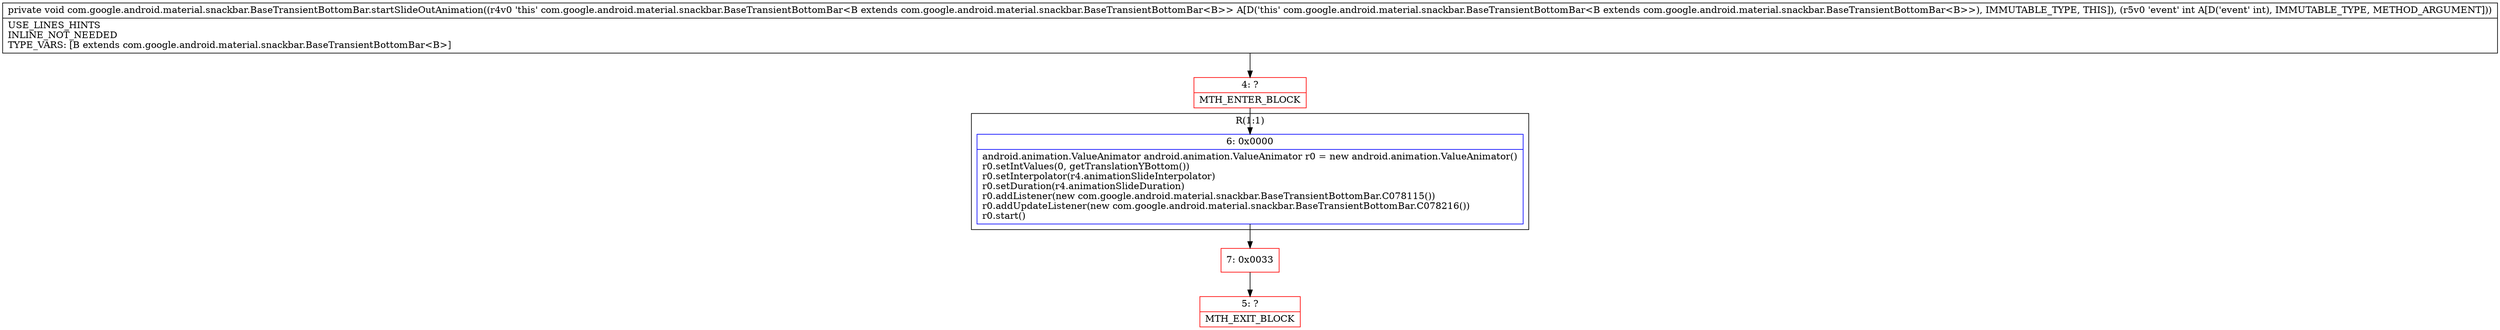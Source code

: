 digraph "CFG forcom.google.android.material.snackbar.BaseTransientBottomBar.startSlideOutAnimation(I)V" {
subgraph cluster_Region_821086997 {
label = "R(1:1)";
node [shape=record,color=blue];
Node_6 [shape=record,label="{6\:\ 0x0000|android.animation.ValueAnimator android.animation.ValueAnimator r0 = new android.animation.ValueAnimator()\lr0.setIntValues(0, getTranslationYBottom())\lr0.setInterpolator(r4.animationSlideInterpolator)\lr0.setDuration(r4.animationSlideDuration)\lr0.addListener(new com.google.android.material.snackbar.BaseTransientBottomBar.C078115())\lr0.addUpdateListener(new com.google.android.material.snackbar.BaseTransientBottomBar.C078216())\lr0.start()\l}"];
}
Node_4 [shape=record,color=red,label="{4\:\ ?|MTH_ENTER_BLOCK\l}"];
Node_7 [shape=record,color=red,label="{7\:\ 0x0033}"];
Node_5 [shape=record,color=red,label="{5\:\ ?|MTH_EXIT_BLOCK\l}"];
MethodNode[shape=record,label="{private void com.google.android.material.snackbar.BaseTransientBottomBar.startSlideOutAnimation((r4v0 'this' com.google.android.material.snackbar.BaseTransientBottomBar\<B extends com.google.android.material.snackbar.BaseTransientBottomBar\<B\>\> A[D('this' com.google.android.material.snackbar.BaseTransientBottomBar\<B extends com.google.android.material.snackbar.BaseTransientBottomBar\<B\>\>), IMMUTABLE_TYPE, THIS]), (r5v0 'event' int A[D('event' int), IMMUTABLE_TYPE, METHOD_ARGUMENT]))  | USE_LINES_HINTS\lINLINE_NOT_NEEDED\lTYPE_VARS: [B extends com.google.android.material.snackbar.BaseTransientBottomBar\<B\>]\l}"];
MethodNode -> Node_4;Node_6 -> Node_7;
Node_4 -> Node_6;
Node_7 -> Node_5;
}

